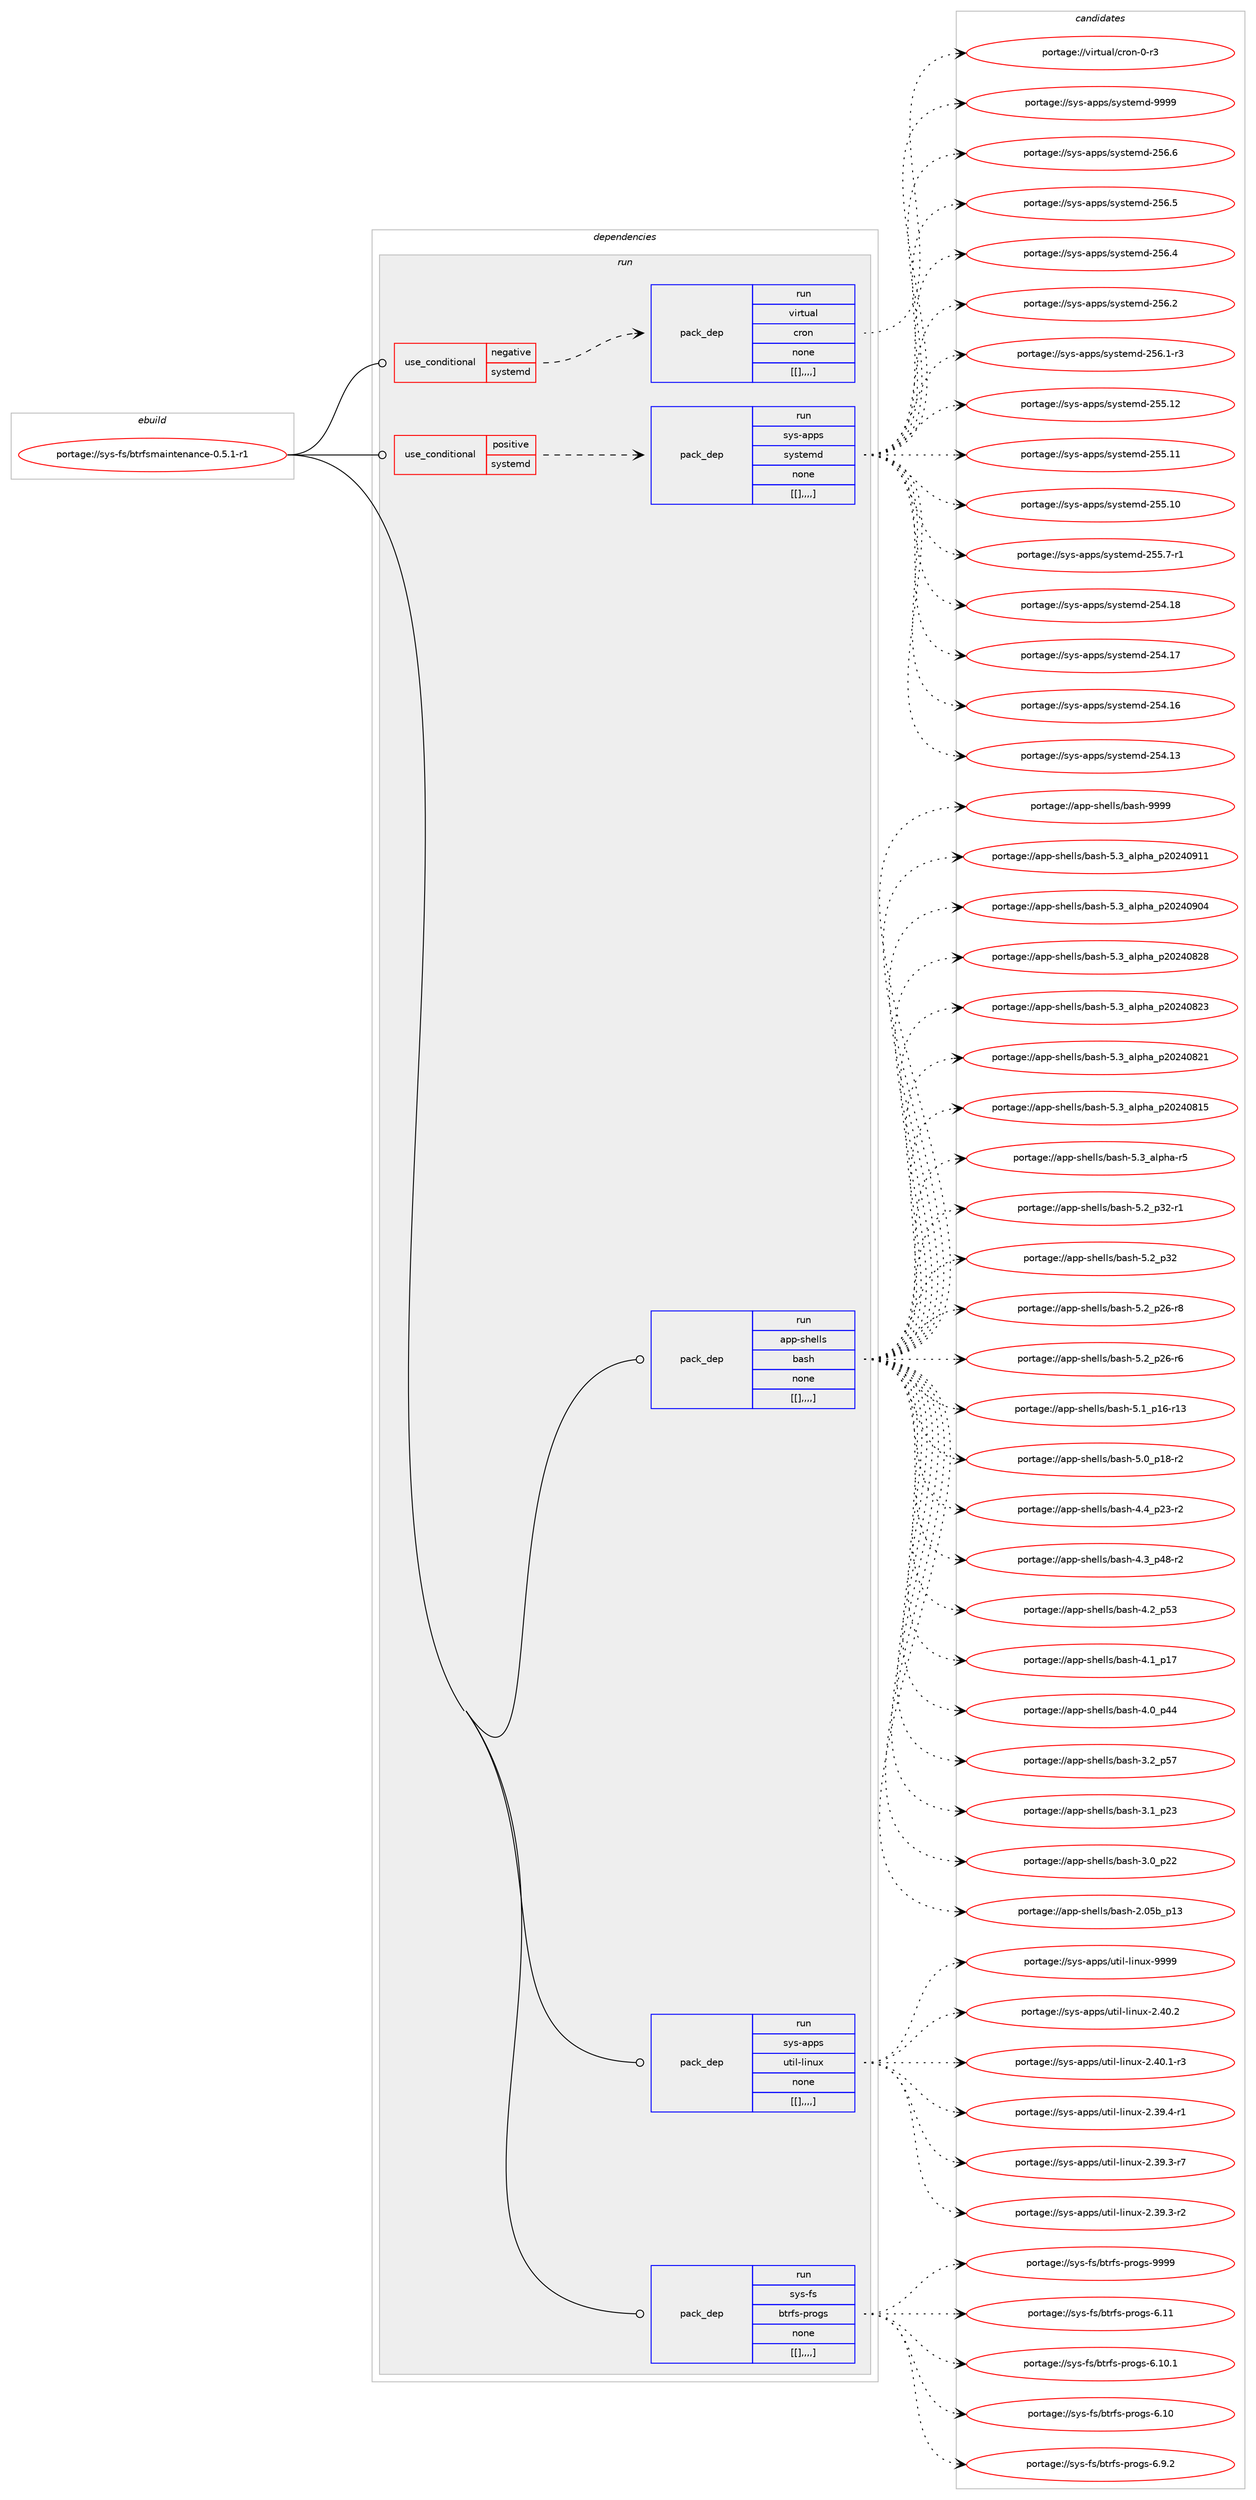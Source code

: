 digraph prolog {

# *************
# Graph options
# *************

newrank=true;
concentrate=true;
compound=true;
graph [rankdir=LR,fontname=Helvetica,fontsize=10,ranksep=1.5];#, ranksep=2.5, nodesep=0.2];
edge  [arrowhead=vee];
node  [fontname=Helvetica,fontsize=10];

# **********
# The ebuild
# **********

subgraph cluster_leftcol {
color=gray;
label=<<i>ebuild</i>>;
id [label="portage://sys-fs/btrfsmaintenance-0.5.1-r1", color=red, width=4, href="../sys-fs/btrfsmaintenance-0.5.1-r1.svg"];
}

# ****************
# The dependencies
# ****************

subgraph cluster_midcol {
color=gray;
label=<<i>dependencies</i>>;
subgraph cluster_compile {
fillcolor="#eeeeee";
style=filled;
label=<<i>compile</i>>;
}
subgraph cluster_compileandrun {
fillcolor="#eeeeee";
style=filled;
label=<<i>compile and run</i>>;
}
subgraph cluster_run {
fillcolor="#eeeeee";
style=filled;
label=<<i>run</i>>;
subgraph cond120808 {
dependency448454 [label=<<TABLE BORDER="0" CELLBORDER="1" CELLSPACING="0" CELLPADDING="4"><TR><TD ROWSPAN="3" CELLPADDING="10">use_conditional</TD></TR><TR><TD>negative</TD></TR><TR><TD>systemd</TD></TR></TABLE>>, shape=none, color=red];
subgraph pack324665 {
dependency448455 [label=<<TABLE BORDER="0" CELLBORDER="1" CELLSPACING="0" CELLPADDING="4" WIDTH="220"><TR><TD ROWSPAN="6" CELLPADDING="30">pack_dep</TD></TR><TR><TD WIDTH="110">run</TD></TR><TR><TD>virtual</TD></TR><TR><TD>cron</TD></TR><TR><TD>none</TD></TR><TR><TD>[[],,,,]</TD></TR></TABLE>>, shape=none, color=blue];
}
dependency448454:e -> dependency448455:w [weight=20,style="dashed",arrowhead="vee"];
}
id:e -> dependency448454:w [weight=20,style="solid",arrowhead="odot"];
subgraph cond120809 {
dependency448456 [label=<<TABLE BORDER="0" CELLBORDER="1" CELLSPACING="0" CELLPADDING="4"><TR><TD ROWSPAN="3" CELLPADDING="10">use_conditional</TD></TR><TR><TD>positive</TD></TR><TR><TD>systemd</TD></TR></TABLE>>, shape=none, color=red];
subgraph pack324666 {
dependency448457 [label=<<TABLE BORDER="0" CELLBORDER="1" CELLSPACING="0" CELLPADDING="4" WIDTH="220"><TR><TD ROWSPAN="6" CELLPADDING="30">pack_dep</TD></TR><TR><TD WIDTH="110">run</TD></TR><TR><TD>sys-apps</TD></TR><TR><TD>systemd</TD></TR><TR><TD>none</TD></TR><TR><TD>[[],,,,]</TD></TR></TABLE>>, shape=none, color=blue];
}
dependency448456:e -> dependency448457:w [weight=20,style="dashed",arrowhead="vee"];
}
id:e -> dependency448456:w [weight=20,style="solid",arrowhead="odot"];
subgraph pack324667 {
dependency448458 [label=<<TABLE BORDER="0" CELLBORDER="1" CELLSPACING="0" CELLPADDING="4" WIDTH="220"><TR><TD ROWSPAN="6" CELLPADDING="30">pack_dep</TD></TR><TR><TD WIDTH="110">run</TD></TR><TR><TD>app-shells</TD></TR><TR><TD>bash</TD></TR><TR><TD>none</TD></TR><TR><TD>[[],,,,]</TD></TR></TABLE>>, shape=none, color=blue];
}
id:e -> dependency448458:w [weight=20,style="solid",arrowhead="odot"];
subgraph pack324668 {
dependency448459 [label=<<TABLE BORDER="0" CELLBORDER="1" CELLSPACING="0" CELLPADDING="4" WIDTH="220"><TR><TD ROWSPAN="6" CELLPADDING="30">pack_dep</TD></TR><TR><TD WIDTH="110">run</TD></TR><TR><TD>sys-apps</TD></TR><TR><TD>util-linux</TD></TR><TR><TD>none</TD></TR><TR><TD>[[],,,,]</TD></TR></TABLE>>, shape=none, color=blue];
}
id:e -> dependency448459:w [weight=20,style="solid",arrowhead="odot"];
subgraph pack324669 {
dependency448460 [label=<<TABLE BORDER="0" CELLBORDER="1" CELLSPACING="0" CELLPADDING="4" WIDTH="220"><TR><TD ROWSPAN="6" CELLPADDING="30">pack_dep</TD></TR><TR><TD WIDTH="110">run</TD></TR><TR><TD>sys-fs</TD></TR><TR><TD>btrfs-progs</TD></TR><TR><TD>none</TD></TR><TR><TD>[[],,,,]</TD></TR></TABLE>>, shape=none, color=blue];
}
id:e -> dependency448460:w [weight=20,style="solid",arrowhead="odot"];
}
}

# **************
# The candidates
# **************

subgraph cluster_choices {
rank=same;
color=gray;
label=<<i>candidates</i>>;

subgraph choice324665 {
color=black;
nodesep=1;
choice11810511411611797108479911411111045484511451 [label="portage://virtual/cron-0-r3", color=red, width=4,href="../virtual/cron-0-r3.svg"];
dependency448455:e -> choice11810511411611797108479911411111045484511451:w [style=dotted,weight="100"];
}
subgraph choice324666 {
color=black;
nodesep=1;
choice1151211154597112112115471151211151161011091004557575757 [label="portage://sys-apps/systemd-9999", color=red, width=4,href="../sys-apps/systemd-9999.svg"];
choice115121115459711211211547115121115116101109100455053544654 [label="portage://sys-apps/systemd-256.6", color=red, width=4,href="../sys-apps/systemd-256.6.svg"];
choice115121115459711211211547115121115116101109100455053544653 [label="portage://sys-apps/systemd-256.5", color=red, width=4,href="../sys-apps/systemd-256.5.svg"];
choice115121115459711211211547115121115116101109100455053544652 [label="portage://sys-apps/systemd-256.4", color=red, width=4,href="../sys-apps/systemd-256.4.svg"];
choice115121115459711211211547115121115116101109100455053544650 [label="portage://sys-apps/systemd-256.2", color=red, width=4,href="../sys-apps/systemd-256.2.svg"];
choice1151211154597112112115471151211151161011091004550535446494511451 [label="portage://sys-apps/systemd-256.1-r3", color=red, width=4,href="../sys-apps/systemd-256.1-r3.svg"];
choice11512111545971121121154711512111511610110910045505353464950 [label="portage://sys-apps/systemd-255.12", color=red, width=4,href="../sys-apps/systemd-255.12.svg"];
choice11512111545971121121154711512111511610110910045505353464949 [label="portage://sys-apps/systemd-255.11", color=red, width=4,href="../sys-apps/systemd-255.11.svg"];
choice11512111545971121121154711512111511610110910045505353464948 [label="portage://sys-apps/systemd-255.10", color=red, width=4,href="../sys-apps/systemd-255.10.svg"];
choice1151211154597112112115471151211151161011091004550535346554511449 [label="portage://sys-apps/systemd-255.7-r1", color=red, width=4,href="../sys-apps/systemd-255.7-r1.svg"];
choice11512111545971121121154711512111511610110910045505352464956 [label="portage://sys-apps/systemd-254.18", color=red, width=4,href="../sys-apps/systemd-254.18.svg"];
choice11512111545971121121154711512111511610110910045505352464955 [label="portage://sys-apps/systemd-254.17", color=red, width=4,href="../sys-apps/systemd-254.17.svg"];
choice11512111545971121121154711512111511610110910045505352464954 [label="portage://sys-apps/systemd-254.16", color=red, width=4,href="../sys-apps/systemd-254.16.svg"];
choice11512111545971121121154711512111511610110910045505352464951 [label="portage://sys-apps/systemd-254.13", color=red, width=4,href="../sys-apps/systemd-254.13.svg"];
dependency448457:e -> choice1151211154597112112115471151211151161011091004557575757:w [style=dotted,weight="100"];
dependency448457:e -> choice115121115459711211211547115121115116101109100455053544654:w [style=dotted,weight="100"];
dependency448457:e -> choice115121115459711211211547115121115116101109100455053544653:w [style=dotted,weight="100"];
dependency448457:e -> choice115121115459711211211547115121115116101109100455053544652:w [style=dotted,weight="100"];
dependency448457:e -> choice115121115459711211211547115121115116101109100455053544650:w [style=dotted,weight="100"];
dependency448457:e -> choice1151211154597112112115471151211151161011091004550535446494511451:w [style=dotted,weight="100"];
dependency448457:e -> choice11512111545971121121154711512111511610110910045505353464950:w [style=dotted,weight="100"];
dependency448457:e -> choice11512111545971121121154711512111511610110910045505353464949:w [style=dotted,weight="100"];
dependency448457:e -> choice11512111545971121121154711512111511610110910045505353464948:w [style=dotted,weight="100"];
dependency448457:e -> choice1151211154597112112115471151211151161011091004550535346554511449:w [style=dotted,weight="100"];
dependency448457:e -> choice11512111545971121121154711512111511610110910045505352464956:w [style=dotted,weight="100"];
dependency448457:e -> choice11512111545971121121154711512111511610110910045505352464955:w [style=dotted,weight="100"];
dependency448457:e -> choice11512111545971121121154711512111511610110910045505352464954:w [style=dotted,weight="100"];
dependency448457:e -> choice11512111545971121121154711512111511610110910045505352464951:w [style=dotted,weight="100"];
}
subgraph choice324667 {
color=black;
nodesep=1;
choice97112112451151041011081081154798971151044557575757 [label="portage://app-shells/bash-9999", color=red, width=4,href="../app-shells/bash-9999.svg"];
choice971121124511510410110810811547989711510445534651959710811210497951125048505248574949 [label="portage://app-shells/bash-5.3_alpha_p20240911", color=red, width=4,href="../app-shells/bash-5.3_alpha_p20240911.svg"];
choice971121124511510410110810811547989711510445534651959710811210497951125048505248574852 [label="portage://app-shells/bash-5.3_alpha_p20240904", color=red, width=4,href="../app-shells/bash-5.3_alpha_p20240904.svg"];
choice971121124511510410110810811547989711510445534651959710811210497951125048505248565056 [label="portage://app-shells/bash-5.3_alpha_p20240828", color=red, width=4,href="../app-shells/bash-5.3_alpha_p20240828.svg"];
choice971121124511510410110810811547989711510445534651959710811210497951125048505248565051 [label="portage://app-shells/bash-5.3_alpha_p20240823", color=red, width=4,href="../app-shells/bash-5.3_alpha_p20240823.svg"];
choice971121124511510410110810811547989711510445534651959710811210497951125048505248565049 [label="portage://app-shells/bash-5.3_alpha_p20240821", color=red, width=4,href="../app-shells/bash-5.3_alpha_p20240821.svg"];
choice971121124511510410110810811547989711510445534651959710811210497951125048505248564953 [label="portage://app-shells/bash-5.3_alpha_p20240815", color=red, width=4,href="../app-shells/bash-5.3_alpha_p20240815.svg"];
choice9711211245115104101108108115479897115104455346519597108112104974511453 [label="portage://app-shells/bash-5.3_alpha-r5", color=red, width=4,href="../app-shells/bash-5.3_alpha-r5.svg"];
choice9711211245115104101108108115479897115104455346509511251504511449 [label="portage://app-shells/bash-5.2_p32-r1", color=red, width=4,href="../app-shells/bash-5.2_p32-r1.svg"];
choice971121124511510410110810811547989711510445534650951125150 [label="portage://app-shells/bash-5.2_p32", color=red, width=4,href="../app-shells/bash-5.2_p32.svg"];
choice9711211245115104101108108115479897115104455346509511250544511456 [label="portage://app-shells/bash-5.2_p26-r8", color=red, width=4,href="../app-shells/bash-5.2_p26-r8.svg"];
choice9711211245115104101108108115479897115104455346509511250544511454 [label="portage://app-shells/bash-5.2_p26-r6", color=red, width=4,href="../app-shells/bash-5.2_p26-r6.svg"];
choice971121124511510410110810811547989711510445534649951124954451144951 [label="portage://app-shells/bash-5.1_p16-r13", color=red, width=4,href="../app-shells/bash-5.1_p16-r13.svg"];
choice9711211245115104101108108115479897115104455346489511249564511450 [label="portage://app-shells/bash-5.0_p18-r2", color=red, width=4,href="../app-shells/bash-5.0_p18-r2.svg"];
choice9711211245115104101108108115479897115104455246529511250514511450 [label="portage://app-shells/bash-4.4_p23-r2", color=red, width=4,href="../app-shells/bash-4.4_p23-r2.svg"];
choice9711211245115104101108108115479897115104455246519511252564511450 [label="portage://app-shells/bash-4.3_p48-r2", color=red, width=4,href="../app-shells/bash-4.3_p48-r2.svg"];
choice971121124511510410110810811547989711510445524650951125351 [label="portage://app-shells/bash-4.2_p53", color=red, width=4,href="../app-shells/bash-4.2_p53.svg"];
choice971121124511510410110810811547989711510445524649951124955 [label="portage://app-shells/bash-4.1_p17", color=red, width=4,href="../app-shells/bash-4.1_p17.svg"];
choice971121124511510410110810811547989711510445524648951125252 [label="portage://app-shells/bash-4.0_p44", color=red, width=4,href="../app-shells/bash-4.0_p44.svg"];
choice971121124511510410110810811547989711510445514650951125355 [label="portage://app-shells/bash-3.2_p57", color=red, width=4,href="../app-shells/bash-3.2_p57.svg"];
choice971121124511510410110810811547989711510445514649951125051 [label="portage://app-shells/bash-3.1_p23", color=red, width=4,href="../app-shells/bash-3.1_p23.svg"];
choice971121124511510410110810811547989711510445514648951125050 [label="portage://app-shells/bash-3.0_p22", color=red, width=4,href="../app-shells/bash-3.0_p22.svg"];
choice9711211245115104101108108115479897115104455046485398951124951 [label="portage://app-shells/bash-2.05b_p13", color=red, width=4,href="../app-shells/bash-2.05b_p13.svg"];
dependency448458:e -> choice97112112451151041011081081154798971151044557575757:w [style=dotted,weight="100"];
dependency448458:e -> choice971121124511510410110810811547989711510445534651959710811210497951125048505248574949:w [style=dotted,weight="100"];
dependency448458:e -> choice971121124511510410110810811547989711510445534651959710811210497951125048505248574852:w [style=dotted,weight="100"];
dependency448458:e -> choice971121124511510410110810811547989711510445534651959710811210497951125048505248565056:w [style=dotted,weight="100"];
dependency448458:e -> choice971121124511510410110810811547989711510445534651959710811210497951125048505248565051:w [style=dotted,weight="100"];
dependency448458:e -> choice971121124511510410110810811547989711510445534651959710811210497951125048505248565049:w [style=dotted,weight="100"];
dependency448458:e -> choice971121124511510410110810811547989711510445534651959710811210497951125048505248564953:w [style=dotted,weight="100"];
dependency448458:e -> choice9711211245115104101108108115479897115104455346519597108112104974511453:w [style=dotted,weight="100"];
dependency448458:e -> choice9711211245115104101108108115479897115104455346509511251504511449:w [style=dotted,weight="100"];
dependency448458:e -> choice971121124511510410110810811547989711510445534650951125150:w [style=dotted,weight="100"];
dependency448458:e -> choice9711211245115104101108108115479897115104455346509511250544511456:w [style=dotted,weight="100"];
dependency448458:e -> choice9711211245115104101108108115479897115104455346509511250544511454:w [style=dotted,weight="100"];
dependency448458:e -> choice971121124511510410110810811547989711510445534649951124954451144951:w [style=dotted,weight="100"];
dependency448458:e -> choice9711211245115104101108108115479897115104455346489511249564511450:w [style=dotted,weight="100"];
dependency448458:e -> choice9711211245115104101108108115479897115104455246529511250514511450:w [style=dotted,weight="100"];
dependency448458:e -> choice9711211245115104101108108115479897115104455246519511252564511450:w [style=dotted,weight="100"];
dependency448458:e -> choice971121124511510410110810811547989711510445524650951125351:w [style=dotted,weight="100"];
dependency448458:e -> choice971121124511510410110810811547989711510445524649951124955:w [style=dotted,weight="100"];
dependency448458:e -> choice971121124511510410110810811547989711510445524648951125252:w [style=dotted,weight="100"];
dependency448458:e -> choice971121124511510410110810811547989711510445514650951125355:w [style=dotted,weight="100"];
dependency448458:e -> choice971121124511510410110810811547989711510445514649951125051:w [style=dotted,weight="100"];
dependency448458:e -> choice971121124511510410110810811547989711510445514648951125050:w [style=dotted,weight="100"];
dependency448458:e -> choice9711211245115104101108108115479897115104455046485398951124951:w [style=dotted,weight="100"];
}
subgraph choice324668 {
color=black;
nodesep=1;
choice115121115459711211211547117116105108451081051101171204557575757 [label="portage://sys-apps/util-linux-9999", color=red, width=4,href="../sys-apps/util-linux-9999.svg"];
choice1151211154597112112115471171161051084510810511011712045504652484650 [label="portage://sys-apps/util-linux-2.40.2", color=red, width=4,href="../sys-apps/util-linux-2.40.2.svg"];
choice11512111545971121121154711711610510845108105110117120455046524846494511451 [label="portage://sys-apps/util-linux-2.40.1-r3", color=red, width=4,href="../sys-apps/util-linux-2.40.1-r3.svg"];
choice11512111545971121121154711711610510845108105110117120455046515746524511449 [label="portage://sys-apps/util-linux-2.39.4-r1", color=red, width=4,href="../sys-apps/util-linux-2.39.4-r1.svg"];
choice11512111545971121121154711711610510845108105110117120455046515746514511455 [label="portage://sys-apps/util-linux-2.39.3-r7", color=red, width=4,href="../sys-apps/util-linux-2.39.3-r7.svg"];
choice11512111545971121121154711711610510845108105110117120455046515746514511450 [label="portage://sys-apps/util-linux-2.39.3-r2", color=red, width=4,href="../sys-apps/util-linux-2.39.3-r2.svg"];
dependency448459:e -> choice115121115459711211211547117116105108451081051101171204557575757:w [style=dotted,weight="100"];
dependency448459:e -> choice1151211154597112112115471171161051084510810511011712045504652484650:w [style=dotted,weight="100"];
dependency448459:e -> choice11512111545971121121154711711610510845108105110117120455046524846494511451:w [style=dotted,weight="100"];
dependency448459:e -> choice11512111545971121121154711711610510845108105110117120455046515746524511449:w [style=dotted,weight="100"];
dependency448459:e -> choice11512111545971121121154711711610510845108105110117120455046515746514511455:w [style=dotted,weight="100"];
dependency448459:e -> choice11512111545971121121154711711610510845108105110117120455046515746514511450:w [style=dotted,weight="100"];
}
subgraph choice324669 {
color=black;
nodesep=1;
choice115121115451021154798116114102115451121141111031154557575757 [label="portage://sys-fs/btrfs-progs-9999", color=red, width=4,href="../sys-fs/btrfs-progs-9999.svg"];
choice115121115451021154798116114102115451121141111031154554464949 [label="portage://sys-fs/btrfs-progs-6.11", color=red, width=4,href="../sys-fs/btrfs-progs-6.11.svg"];
choice1151211154510211547981161141021154511211411110311545544649484649 [label="portage://sys-fs/btrfs-progs-6.10.1", color=red, width=4,href="../sys-fs/btrfs-progs-6.10.1.svg"];
choice115121115451021154798116114102115451121141111031154554464948 [label="portage://sys-fs/btrfs-progs-6.10", color=red, width=4,href="../sys-fs/btrfs-progs-6.10.svg"];
choice11512111545102115479811611410211545112114111103115455446574650 [label="portage://sys-fs/btrfs-progs-6.9.2", color=red, width=4,href="../sys-fs/btrfs-progs-6.9.2.svg"];
dependency448460:e -> choice115121115451021154798116114102115451121141111031154557575757:w [style=dotted,weight="100"];
dependency448460:e -> choice115121115451021154798116114102115451121141111031154554464949:w [style=dotted,weight="100"];
dependency448460:e -> choice1151211154510211547981161141021154511211411110311545544649484649:w [style=dotted,weight="100"];
dependency448460:e -> choice115121115451021154798116114102115451121141111031154554464948:w [style=dotted,weight="100"];
dependency448460:e -> choice11512111545102115479811611410211545112114111103115455446574650:w [style=dotted,weight="100"];
}
}

}
